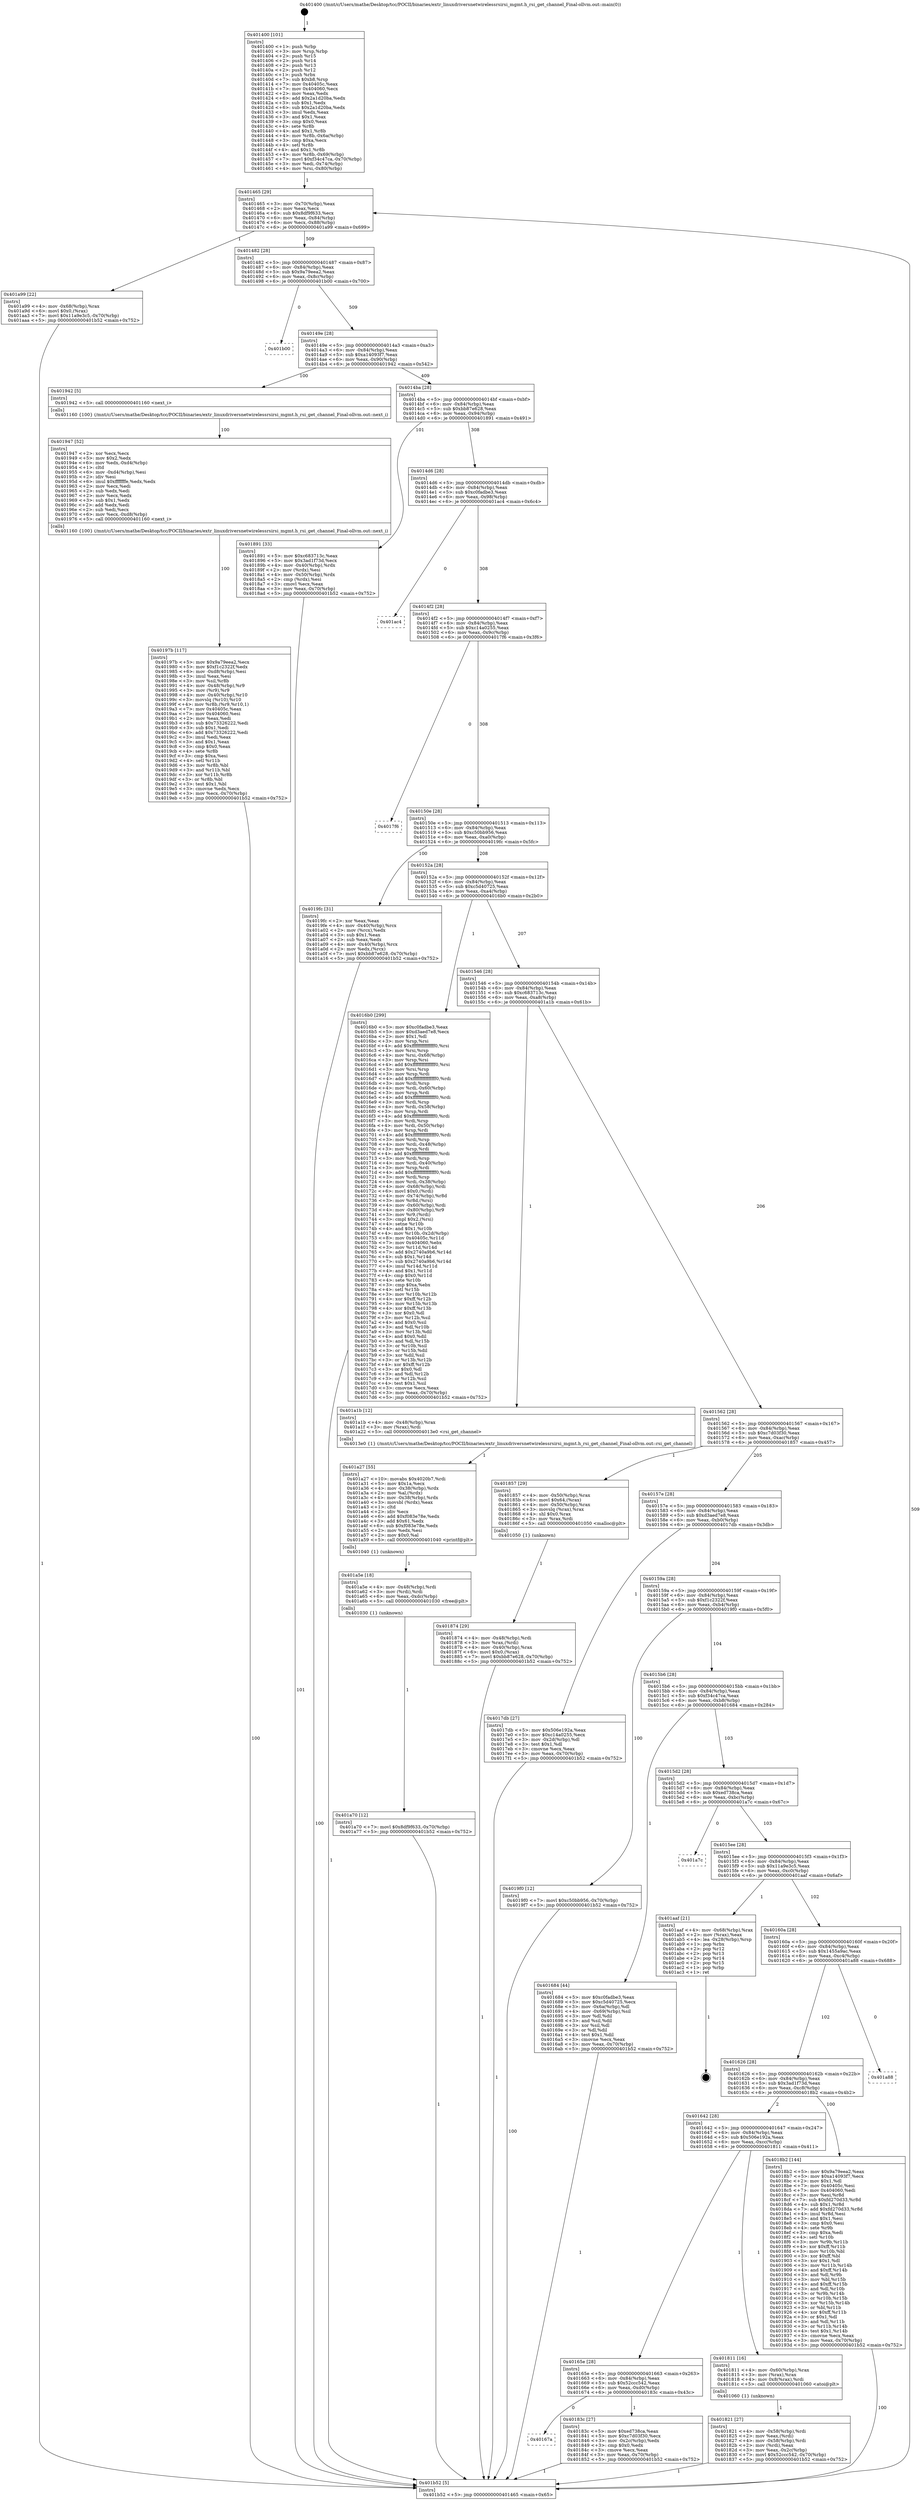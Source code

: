 digraph "0x401400" {
  label = "0x401400 (/mnt/c/Users/mathe/Desktop/tcc/POCII/binaries/extr_linuxdriversnetwirelessrsirsi_mgmt.h_rsi_get_channel_Final-ollvm.out::main(0))"
  labelloc = "t"
  node[shape=record]

  Entry [label="",width=0.3,height=0.3,shape=circle,fillcolor=black,style=filled]
  "0x401465" [label="{
     0x401465 [29]\l
     | [instrs]\l
     &nbsp;&nbsp;0x401465 \<+3\>: mov -0x70(%rbp),%eax\l
     &nbsp;&nbsp;0x401468 \<+2\>: mov %eax,%ecx\l
     &nbsp;&nbsp;0x40146a \<+6\>: sub $0x8df9f633,%ecx\l
     &nbsp;&nbsp;0x401470 \<+6\>: mov %eax,-0x84(%rbp)\l
     &nbsp;&nbsp;0x401476 \<+6\>: mov %ecx,-0x88(%rbp)\l
     &nbsp;&nbsp;0x40147c \<+6\>: je 0000000000401a99 \<main+0x699\>\l
  }"]
  "0x401a99" [label="{
     0x401a99 [22]\l
     | [instrs]\l
     &nbsp;&nbsp;0x401a99 \<+4\>: mov -0x68(%rbp),%rax\l
     &nbsp;&nbsp;0x401a9d \<+6\>: movl $0x0,(%rax)\l
     &nbsp;&nbsp;0x401aa3 \<+7\>: movl $0x11a9e3c5,-0x70(%rbp)\l
     &nbsp;&nbsp;0x401aaa \<+5\>: jmp 0000000000401b52 \<main+0x752\>\l
  }"]
  "0x401482" [label="{
     0x401482 [28]\l
     | [instrs]\l
     &nbsp;&nbsp;0x401482 \<+5\>: jmp 0000000000401487 \<main+0x87\>\l
     &nbsp;&nbsp;0x401487 \<+6\>: mov -0x84(%rbp),%eax\l
     &nbsp;&nbsp;0x40148d \<+5\>: sub $0x9a79eea2,%eax\l
     &nbsp;&nbsp;0x401492 \<+6\>: mov %eax,-0x8c(%rbp)\l
     &nbsp;&nbsp;0x401498 \<+6\>: je 0000000000401b00 \<main+0x700\>\l
  }"]
  Exit [label="",width=0.3,height=0.3,shape=circle,fillcolor=black,style=filled,peripheries=2]
  "0x401b00" [label="{
     0x401b00\l
  }", style=dashed]
  "0x40149e" [label="{
     0x40149e [28]\l
     | [instrs]\l
     &nbsp;&nbsp;0x40149e \<+5\>: jmp 00000000004014a3 \<main+0xa3\>\l
     &nbsp;&nbsp;0x4014a3 \<+6\>: mov -0x84(%rbp),%eax\l
     &nbsp;&nbsp;0x4014a9 \<+5\>: sub $0xa14093f7,%eax\l
     &nbsp;&nbsp;0x4014ae \<+6\>: mov %eax,-0x90(%rbp)\l
     &nbsp;&nbsp;0x4014b4 \<+6\>: je 0000000000401942 \<main+0x542\>\l
  }"]
  "0x401a70" [label="{
     0x401a70 [12]\l
     | [instrs]\l
     &nbsp;&nbsp;0x401a70 \<+7\>: movl $0x8df9f633,-0x70(%rbp)\l
     &nbsp;&nbsp;0x401a77 \<+5\>: jmp 0000000000401b52 \<main+0x752\>\l
  }"]
  "0x401942" [label="{
     0x401942 [5]\l
     | [instrs]\l
     &nbsp;&nbsp;0x401942 \<+5\>: call 0000000000401160 \<next_i\>\l
     | [calls]\l
     &nbsp;&nbsp;0x401160 \{100\} (/mnt/c/Users/mathe/Desktop/tcc/POCII/binaries/extr_linuxdriversnetwirelessrsirsi_mgmt.h_rsi_get_channel_Final-ollvm.out::next_i)\l
  }"]
  "0x4014ba" [label="{
     0x4014ba [28]\l
     | [instrs]\l
     &nbsp;&nbsp;0x4014ba \<+5\>: jmp 00000000004014bf \<main+0xbf\>\l
     &nbsp;&nbsp;0x4014bf \<+6\>: mov -0x84(%rbp),%eax\l
     &nbsp;&nbsp;0x4014c5 \<+5\>: sub $0xbb87e628,%eax\l
     &nbsp;&nbsp;0x4014ca \<+6\>: mov %eax,-0x94(%rbp)\l
     &nbsp;&nbsp;0x4014d0 \<+6\>: je 0000000000401891 \<main+0x491\>\l
  }"]
  "0x401a5e" [label="{
     0x401a5e [18]\l
     | [instrs]\l
     &nbsp;&nbsp;0x401a5e \<+4\>: mov -0x48(%rbp),%rdi\l
     &nbsp;&nbsp;0x401a62 \<+3\>: mov (%rdi),%rdi\l
     &nbsp;&nbsp;0x401a65 \<+6\>: mov %eax,-0xdc(%rbp)\l
     &nbsp;&nbsp;0x401a6b \<+5\>: call 0000000000401030 \<free@plt\>\l
     | [calls]\l
     &nbsp;&nbsp;0x401030 \{1\} (unknown)\l
  }"]
  "0x401891" [label="{
     0x401891 [33]\l
     | [instrs]\l
     &nbsp;&nbsp;0x401891 \<+5\>: mov $0xc683713c,%eax\l
     &nbsp;&nbsp;0x401896 \<+5\>: mov $0x3ad1f73d,%ecx\l
     &nbsp;&nbsp;0x40189b \<+4\>: mov -0x40(%rbp),%rdx\l
     &nbsp;&nbsp;0x40189f \<+2\>: mov (%rdx),%esi\l
     &nbsp;&nbsp;0x4018a1 \<+4\>: mov -0x50(%rbp),%rdx\l
     &nbsp;&nbsp;0x4018a5 \<+2\>: cmp (%rdx),%esi\l
     &nbsp;&nbsp;0x4018a7 \<+3\>: cmovl %ecx,%eax\l
     &nbsp;&nbsp;0x4018aa \<+3\>: mov %eax,-0x70(%rbp)\l
     &nbsp;&nbsp;0x4018ad \<+5\>: jmp 0000000000401b52 \<main+0x752\>\l
  }"]
  "0x4014d6" [label="{
     0x4014d6 [28]\l
     | [instrs]\l
     &nbsp;&nbsp;0x4014d6 \<+5\>: jmp 00000000004014db \<main+0xdb\>\l
     &nbsp;&nbsp;0x4014db \<+6\>: mov -0x84(%rbp),%eax\l
     &nbsp;&nbsp;0x4014e1 \<+5\>: sub $0xc0fadbe3,%eax\l
     &nbsp;&nbsp;0x4014e6 \<+6\>: mov %eax,-0x98(%rbp)\l
     &nbsp;&nbsp;0x4014ec \<+6\>: je 0000000000401ac4 \<main+0x6c4\>\l
  }"]
  "0x401a27" [label="{
     0x401a27 [55]\l
     | [instrs]\l
     &nbsp;&nbsp;0x401a27 \<+10\>: movabs $0x4020b7,%rdi\l
     &nbsp;&nbsp;0x401a31 \<+5\>: mov $0x1a,%ecx\l
     &nbsp;&nbsp;0x401a36 \<+4\>: mov -0x38(%rbp),%rdx\l
     &nbsp;&nbsp;0x401a3a \<+2\>: mov %al,(%rdx)\l
     &nbsp;&nbsp;0x401a3c \<+4\>: mov -0x38(%rbp),%rdx\l
     &nbsp;&nbsp;0x401a40 \<+3\>: movsbl (%rdx),%eax\l
     &nbsp;&nbsp;0x401a43 \<+1\>: cltd\l
     &nbsp;&nbsp;0x401a44 \<+2\>: idiv %ecx\l
     &nbsp;&nbsp;0x401a46 \<+6\>: add $0xf083e78e,%edx\l
     &nbsp;&nbsp;0x401a4c \<+3\>: add $0x61,%edx\l
     &nbsp;&nbsp;0x401a4f \<+6\>: sub $0xf083e78e,%edx\l
     &nbsp;&nbsp;0x401a55 \<+2\>: mov %edx,%esi\l
     &nbsp;&nbsp;0x401a57 \<+2\>: mov $0x0,%al\l
     &nbsp;&nbsp;0x401a59 \<+5\>: call 0000000000401040 \<printf@plt\>\l
     | [calls]\l
     &nbsp;&nbsp;0x401040 \{1\} (unknown)\l
  }"]
  "0x401ac4" [label="{
     0x401ac4\l
  }", style=dashed]
  "0x4014f2" [label="{
     0x4014f2 [28]\l
     | [instrs]\l
     &nbsp;&nbsp;0x4014f2 \<+5\>: jmp 00000000004014f7 \<main+0xf7\>\l
     &nbsp;&nbsp;0x4014f7 \<+6\>: mov -0x84(%rbp),%eax\l
     &nbsp;&nbsp;0x4014fd \<+5\>: sub $0xc14a0255,%eax\l
     &nbsp;&nbsp;0x401502 \<+6\>: mov %eax,-0x9c(%rbp)\l
     &nbsp;&nbsp;0x401508 \<+6\>: je 00000000004017f6 \<main+0x3f6\>\l
  }"]
  "0x40197b" [label="{
     0x40197b [117]\l
     | [instrs]\l
     &nbsp;&nbsp;0x40197b \<+5\>: mov $0x9a79eea2,%ecx\l
     &nbsp;&nbsp;0x401980 \<+5\>: mov $0xf1c2322f,%edx\l
     &nbsp;&nbsp;0x401985 \<+6\>: mov -0xd8(%rbp),%esi\l
     &nbsp;&nbsp;0x40198b \<+3\>: imul %eax,%esi\l
     &nbsp;&nbsp;0x40198e \<+3\>: mov %sil,%r8b\l
     &nbsp;&nbsp;0x401991 \<+4\>: mov -0x48(%rbp),%r9\l
     &nbsp;&nbsp;0x401995 \<+3\>: mov (%r9),%r9\l
     &nbsp;&nbsp;0x401998 \<+4\>: mov -0x40(%rbp),%r10\l
     &nbsp;&nbsp;0x40199c \<+3\>: movslq (%r10),%r10\l
     &nbsp;&nbsp;0x40199f \<+4\>: mov %r8b,(%r9,%r10,1)\l
     &nbsp;&nbsp;0x4019a3 \<+7\>: mov 0x40405c,%eax\l
     &nbsp;&nbsp;0x4019aa \<+7\>: mov 0x404060,%esi\l
     &nbsp;&nbsp;0x4019b1 \<+2\>: mov %eax,%edi\l
     &nbsp;&nbsp;0x4019b3 \<+6\>: sub $0x73326222,%edi\l
     &nbsp;&nbsp;0x4019b9 \<+3\>: sub $0x1,%edi\l
     &nbsp;&nbsp;0x4019bc \<+6\>: add $0x73326222,%edi\l
     &nbsp;&nbsp;0x4019c2 \<+3\>: imul %edi,%eax\l
     &nbsp;&nbsp;0x4019c5 \<+3\>: and $0x1,%eax\l
     &nbsp;&nbsp;0x4019c8 \<+3\>: cmp $0x0,%eax\l
     &nbsp;&nbsp;0x4019cb \<+4\>: sete %r8b\l
     &nbsp;&nbsp;0x4019cf \<+3\>: cmp $0xa,%esi\l
     &nbsp;&nbsp;0x4019d2 \<+4\>: setl %r11b\l
     &nbsp;&nbsp;0x4019d6 \<+3\>: mov %r8b,%bl\l
     &nbsp;&nbsp;0x4019d9 \<+3\>: and %r11b,%bl\l
     &nbsp;&nbsp;0x4019dc \<+3\>: xor %r11b,%r8b\l
     &nbsp;&nbsp;0x4019df \<+3\>: or %r8b,%bl\l
     &nbsp;&nbsp;0x4019e2 \<+3\>: test $0x1,%bl\l
     &nbsp;&nbsp;0x4019e5 \<+3\>: cmovne %edx,%ecx\l
     &nbsp;&nbsp;0x4019e8 \<+3\>: mov %ecx,-0x70(%rbp)\l
     &nbsp;&nbsp;0x4019eb \<+5\>: jmp 0000000000401b52 \<main+0x752\>\l
  }"]
  "0x4017f6" [label="{
     0x4017f6\l
  }", style=dashed]
  "0x40150e" [label="{
     0x40150e [28]\l
     | [instrs]\l
     &nbsp;&nbsp;0x40150e \<+5\>: jmp 0000000000401513 \<main+0x113\>\l
     &nbsp;&nbsp;0x401513 \<+6\>: mov -0x84(%rbp),%eax\l
     &nbsp;&nbsp;0x401519 \<+5\>: sub $0xc50bb956,%eax\l
     &nbsp;&nbsp;0x40151e \<+6\>: mov %eax,-0xa0(%rbp)\l
     &nbsp;&nbsp;0x401524 \<+6\>: je 00000000004019fc \<main+0x5fc\>\l
  }"]
  "0x401947" [label="{
     0x401947 [52]\l
     | [instrs]\l
     &nbsp;&nbsp;0x401947 \<+2\>: xor %ecx,%ecx\l
     &nbsp;&nbsp;0x401949 \<+5\>: mov $0x2,%edx\l
     &nbsp;&nbsp;0x40194e \<+6\>: mov %edx,-0xd4(%rbp)\l
     &nbsp;&nbsp;0x401954 \<+1\>: cltd\l
     &nbsp;&nbsp;0x401955 \<+6\>: mov -0xd4(%rbp),%esi\l
     &nbsp;&nbsp;0x40195b \<+2\>: idiv %esi\l
     &nbsp;&nbsp;0x40195d \<+6\>: imul $0xfffffffe,%edx,%edx\l
     &nbsp;&nbsp;0x401963 \<+2\>: mov %ecx,%edi\l
     &nbsp;&nbsp;0x401965 \<+2\>: sub %edx,%edi\l
     &nbsp;&nbsp;0x401967 \<+2\>: mov %ecx,%edx\l
     &nbsp;&nbsp;0x401969 \<+3\>: sub $0x1,%edx\l
     &nbsp;&nbsp;0x40196c \<+2\>: add %edx,%edi\l
     &nbsp;&nbsp;0x40196e \<+2\>: sub %edi,%ecx\l
     &nbsp;&nbsp;0x401970 \<+6\>: mov %ecx,-0xd8(%rbp)\l
     &nbsp;&nbsp;0x401976 \<+5\>: call 0000000000401160 \<next_i\>\l
     | [calls]\l
     &nbsp;&nbsp;0x401160 \{100\} (/mnt/c/Users/mathe/Desktop/tcc/POCII/binaries/extr_linuxdriversnetwirelessrsirsi_mgmt.h_rsi_get_channel_Final-ollvm.out::next_i)\l
  }"]
  "0x4019fc" [label="{
     0x4019fc [31]\l
     | [instrs]\l
     &nbsp;&nbsp;0x4019fc \<+2\>: xor %eax,%eax\l
     &nbsp;&nbsp;0x4019fe \<+4\>: mov -0x40(%rbp),%rcx\l
     &nbsp;&nbsp;0x401a02 \<+2\>: mov (%rcx),%edx\l
     &nbsp;&nbsp;0x401a04 \<+3\>: sub $0x1,%eax\l
     &nbsp;&nbsp;0x401a07 \<+2\>: sub %eax,%edx\l
     &nbsp;&nbsp;0x401a09 \<+4\>: mov -0x40(%rbp),%rcx\l
     &nbsp;&nbsp;0x401a0d \<+2\>: mov %edx,(%rcx)\l
     &nbsp;&nbsp;0x401a0f \<+7\>: movl $0xbb87e628,-0x70(%rbp)\l
     &nbsp;&nbsp;0x401a16 \<+5\>: jmp 0000000000401b52 \<main+0x752\>\l
  }"]
  "0x40152a" [label="{
     0x40152a [28]\l
     | [instrs]\l
     &nbsp;&nbsp;0x40152a \<+5\>: jmp 000000000040152f \<main+0x12f\>\l
     &nbsp;&nbsp;0x40152f \<+6\>: mov -0x84(%rbp),%eax\l
     &nbsp;&nbsp;0x401535 \<+5\>: sub $0xc5d40725,%eax\l
     &nbsp;&nbsp;0x40153a \<+6\>: mov %eax,-0xa4(%rbp)\l
     &nbsp;&nbsp;0x401540 \<+6\>: je 00000000004016b0 \<main+0x2b0\>\l
  }"]
  "0x401874" [label="{
     0x401874 [29]\l
     | [instrs]\l
     &nbsp;&nbsp;0x401874 \<+4\>: mov -0x48(%rbp),%rdi\l
     &nbsp;&nbsp;0x401878 \<+3\>: mov %rax,(%rdi)\l
     &nbsp;&nbsp;0x40187b \<+4\>: mov -0x40(%rbp),%rax\l
     &nbsp;&nbsp;0x40187f \<+6\>: movl $0x0,(%rax)\l
     &nbsp;&nbsp;0x401885 \<+7\>: movl $0xbb87e628,-0x70(%rbp)\l
     &nbsp;&nbsp;0x40188c \<+5\>: jmp 0000000000401b52 \<main+0x752\>\l
  }"]
  "0x4016b0" [label="{
     0x4016b0 [299]\l
     | [instrs]\l
     &nbsp;&nbsp;0x4016b0 \<+5\>: mov $0xc0fadbe3,%eax\l
     &nbsp;&nbsp;0x4016b5 \<+5\>: mov $0xd3aed7e8,%ecx\l
     &nbsp;&nbsp;0x4016ba \<+2\>: mov $0x1,%dl\l
     &nbsp;&nbsp;0x4016bc \<+3\>: mov %rsp,%rsi\l
     &nbsp;&nbsp;0x4016bf \<+4\>: add $0xfffffffffffffff0,%rsi\l
     &nbsp;&nbsp;0x4016c3 \<+3\>: mov %rsi,%rsp\l
     &nbsp;&nbsp;0x4016c6 \<+4\>: mov %rsi,-0x68(%rbp)\l
     &nbsp;&nbsp;0x4016ca \<+3\>: mov %rsp,%rsi\l
     &nbsp;&nbsp;0x4016cd \<+4\>: add $0xfffffffffffffff0,%rsi\l
     &nbsp;&nbsp;0x4016d1 \<+3\>: mov %rsi,%rsp\l
     &nbsp;&nbsp;0x4016d4 \<+3\>: mov %rsp,%rdi\l
     &nbsp;&nbsp;0x4016d7 \<+4\>: add $0xfffffffffffffff0,%rdi\l
     &nbsp;&nbsp;0x4016db \<+3\>: mov %rdi,%rsp\l
     &nbsp;&nbsp;0x4016de \<+4\>: mov %rdi,-0x60(%rbp)\l
     &nbsp;&nbsp;0x4016e2 \<+3\>: mov %rsp,%rdi\l
     &nbsp;&nbsp;0x4016e5 \<+4\>: add $0xfffffffffffffff0,%rdi\l
     &nbsp;&nbsp;0x4016e9 \<+3\>: mov %rdi,%rsp\l
     &nbsp;&nbsp;0x4016ec \<+4\>: mov %rdi,-0x58(%rbp)\l
     &nbsp;&nbsp;0x4016f0 \<+3\>: mov %rsp,%rdi\l
     &nbsp;&nbsp;0x4016f3 \<+4\>: add $0xfffffffffffffff0,%rdi\l
     &nbsp;&nbsp;0x4016f7 \<+3\>: mov %rdi,%rsp\l
     &nbsp;&nbsp;0x4016fa \<+4\>: mov %rdi,-0x50(%rbp)\l
     &nbsp;&nbsp;0x4016fe \<+3\>: mov %rsp,%rdi\l
     &nbsp;&nbsp;0x401701 \<+4\>: add $0xfffffffffffffff0,%rdi\l
     &nbsp;&nbsp;0x401705 \<+3\>: mov %rdi,%rsp\l
     &nbsp;&nbsp;0x401708 \<+4\>: mov %rdi,-0x48(%rbp)\l
     &nbsp;&nbsp;0x40170c \<+3\>: mov %rsp,%rdi\l
     &nbsp;&nbsp;0x40170f \<+4\>: add $0xfffffffffffffff0,%rdi\l
     &nbsp;&nbsp;0x401713 \<+3\>: mov %rdi,%rsp\l
     &nbsp;&nbsp;0x401716 \<+4\>: mov %rdi,-0x40(%rbp)\l
     &nbsp;&nbsp;0x40171a \<+3\>: mov %rsp,%rdi\l
     &nbsp;&nbsp;0x40171d \<+4\>: add $0xfffffffffffffff0,%rdi\l
     &nbsp;&nbsp;0x401721 \<+3\>: mov %rdi,%rsp\l
     &nbsp;&nbsp;0x401724 \<+4\>: mov %rdi,-0x38(%rbp)\l
     &nbsp;&nbsp;0x401728 \<+4\>: mov -0x68(%rbp),%rdi\l
     &nbsp;&nbsp;0x40172c \<+6\>: movl $0x0,(%rdi)\l
     &nbsp;&nbsp;0x401732 \<+4\>: mov -0x74(%rbp),%r8d\l
     &nbsp;&nbsp;0x401736 \<+3\>: mov %r8d,(%rsi)\l
     &nbsp;&nbsp;0x401739 \<+4\>: mov -0x60(%rbp),%rdi\l
     &nbsp;&nbsp;0x40173d \<+4\>: mov -0x80(%rbp),%r9\l
     &nbsp;&nbsp;0x401741 \<+3\>: mov %r9,(%rdi)\l
     &nbsp;&nbsp;0x401744 \<+3\>: cmpl $0x2,(%rsi)\l
     &nbsp;&nbsp;0x401747 \<+4\>: setne %r10b\l
     &nbsp;&nbsp;0x40174b \<+4\>: and $0x1,%r10b\l
     &nbsp;&nbsp;0x40174f \<+4\>: mov %r10b,-0x2d(%rbp)\l
     &nbsp;&nbsp;0x401753 \<+8\>: mov 0x40405c,%r11d\l
     &nbsp;&nbsp;0x40175b \<+7\>: mov 0x404060,%ebx\l
     &nbsp;&nbsp;0x401762 \<+3\>: mov %r11d,%r14d\l
     &nbsp;&nbsp;0x401765 \<+7\>: add $0x2740a9b6,%r14d\l
     &nbsp;&nbsp;0x40176c \<+4\>: sub $0x1,%r14d\l
     &nbsp;&nbsp;0x401770 \<+7\>: sub $0x2740a9b6,%r14d\l
     &nbsp;&nbsp;0x401777 \<+4\>: imul %r14d,%r11d\l
     &nbsp;&nbsp;0x40177b \<+4\>: and $0x1,%r11d\l
     &nbsp;&nbsp;0x40177f \<+4\>: cmp $0x0,%r11d\l
     &nbsp;&nbsp;0x401783 \<+4\>: sete %r10b\l
     &nbsp;&nbsp;0x401787 \<+3\>: cmp $0xa,%ebx\l
     &nbsp;&nbsp;0x40178a \<+4\>: setl %r15b\l
     &nbsp;&nbsp;0x40178e \<+3\>: mov %r10b,%r12b\l
     &nbsp;&nbsp;0x401791 \<+4\>: xor $0xff,%r12b\l
     &nbsp;&nbsp;0x401795 \<+3\>: mov %r15b,%r13b\l
     &nbsp;&nbsp;0x401798 \<+4\>: xor $0xff,%r13b\l
     &nbsp;&nbsp;0x40179c \<+3\>: xor $0x0,%dl\l
     &nbsp;&nbsp;0x40179f \<+3\>: mov %r12b,%sil\l
     &nbsp;&nbsp;0x4017a2 \<+4\>: and $0x0,%sil\l
     &nbsp;&nbsp;0x4017a6 \<+3\>: and %dl,%r10b\l
     &nbsp;&nbsp;0x4017a9 \<+3\>: mov %r13b,%dil\l
     &nbsp;&nbsp;0x4017ac \<+4\>: and $0x0,%dil\l
     &nbsp;&nbsp;0x4017b0 \<+3\>: and %dl,%r15b\l
     &nbsp;&nbsp;0x4017b3 \<+3\>: or %r10b,%sil\l
     &nbsp;&nbsp;0x4017b6 \<+3\>: or %r15b,%dil\l
     &nbsp;&nbsp;0x4017b9 \<+3\>: xor %dil,%sil\l
     &nbsp;&nbsp;0x4017bc \<+3\>: or %r13b,%r12b\l
     &nbsp;&nbsp;0x4017bf \<+4\>: xor $0xff,%r12b\l
     &nbsp;&nbsp;0x4017c3 \<+3\>: or $0x0,%dl\l
     &nbsp;&nbsp;0x4017c6 \<+3\>: and %dl,%r12b\l
     &nbsp;&nbsp;0x4017c9 \<+3\>: or %r12b,%sil\l
     &nbsp;&nbsp;0x4017cc \<+4\>: test $0x1,%sil\l
     &nbsp;&nbsp;0x4017d0 \<+3\>: cmovne %ecx,%eax\l
     &nbsp;&nbsp;0x4017d3 \<+3\>: mov %eax,-0x70(%rbp)\l
     &nbsp;&nbsp;0x4017d6 \<+5\>: jmp 0000000000401b52 \<main+0x752\>\l
  }"]
  "0x401546" [label="{
     0x401546 [28]\l
     | [instrs]\l
     &nbsp;&nbsp;0x401546 \<+5\>: jmp 000000000040154b \<main+0x14b\>\l
     &nbsp;&nbsp;0x40154b \<+6\>: mov -0x84(%rbp),%eax\l
     &nbsp;&nbsp;0x401551 \<+5\>: sub $0xc683713c,%eax\l
     &nbsp;&nbsp;0x401556 \<+6\>: mov %eax,-0xa8(%rbp)\l
     &nbsp;&nbsp;0x40155c \<+6\>: je 0000000000401a1b \<main+0x61b\>\l
  }"]
  "0x40167a" [label="{
     0x40167a\l
  }", style=dashed]
  "0x401a1b" [label="{
     0x401a1b [12]\l
     | [instrs]\l
     &nbsp;&nbsp;0x401a1b \<+4\>: mov -0x48(%rbp),%rax\l
     &nbsp;&nbsp;0x401a1f \<+3\>: mov (%rax),%rdi\l
     &nbsp;&nbsp;0x401a22 \<+5\>: call 00000000004013e0 \<rsi_get_channel\>\l
     | [calls]\l
     &nbsp;&nbsp;0x4013e0 \{1\} (/mnt/c/Users/mathe/Desktop/tcc/POCII/binaries/extr_linuxdriversnetwirelessrsirsi_mgmt.h_rsi_get_channel_Final-ollvm.out::rsi_get_channel)\l
  }"]
  "0x401562" [label="{
     0x401562 [28]\l
     | [instrs]\l
     &nbsp;&nbsp;0x401562 \<+5\>: jmp 0000000000401567 \<main+0x167\>\l
     &nbsp;&nbsp;0x401567 \<+6\>: mov -0x84(%rbp),%eax\l
     &nbsp;&nbsp;0x40156d \<+5\>: sub $0xc7d03f30,%eax\l
     &nbsp;&nbsp;0x401572 \<+6\>: mov %eax,-0xac(%rbp)\l
     &nbsp;&nbsp;0x401578 \<+6\>: je 0000000000401857 \<main+0x457\>\l
  }"]
  "0x40183c" [label="{
     0x40183c [27]\l
     | [instrs]\l
     &nbsp;&nbsp;0x40183c \<+5\>: mov $0xed738ca,%eax\l
     &nbsp;&nbsp;0x401841 \<+5\>: mov $0xc7d03f30,%ecx\l
     &nbsp;&nbsp;0x401846 \<+3\>: mov -0x2c(%rbp),%edx\l
     &nbsp;&nbsp;0x401849 \<+3\>: cmp $0x0,%edx\l
     &nbsp;&nbsp;0x40184c \<+3\>: cmove %ecx,%eax\l
     &nbsp;&nbsp;0x40184f \<+3\>: mov %eax,-0x70(%rbp)\l
     &nbsp;&nbsp;0x401852 \<+5\>: jmp 0000000000401b52 \<main+0x752\>\l
  }"]
  "0x401857" [label="{
     0x401857 [29]\l
     | [instrs]\l
     &nbsp;&nbsp;0x401857 \<+4\>: mov -0x50(%rbp),%rax\l
     &nbsp;&nbsp;0x40185b \<+6\>: movl $0x64,(%rax)\l
     &nbsp;&nbsp;0x401861 \<+4\>: mov -0x50(%rbp),%rax\l
     &nbsp;&nbsp;0x401865 \<+3\>: movslq (%rax),%rax\l
     &nbsp;&nbsp;0x401868 \<+4\>: shl $0x0,%rax\l
     &nbsp;&nbsp;0x40186c \<+3\>: mov %rax,%rdi\l
     &nbsp;&nbsp;0x40186f \<+5\>: call 0000000000401050 \<malloc@plt\>\l
     | [calls]\l
     &nbsp;&nbsp;0x401050 \{1\} (unknown)\l
  }"]
  "0x40157e" [label="{
     0x40157e [28]\l
     | [instrs]\l
     &nbsp;&nbsp;0x40157e \<+5\>: jmp 0000000000401583 \<main+0x183\>\l
     &nbsp;&nbsp;0x401583 \<+6\>: mov -0x84(%rbp),%eax\l
     &nbsp;&nbsp;0x401589 \<+5\>: sub $0xd3aed7e8,%eax\l
     &nbsp;&nbsp;0x40158e \<+6\>: mov %eax,-0xb0(%rbp)\l
     &nbsp;&nbsp;0x401594 \<+6\>: je 00000000004017db \<main+0x3db\>\l
  }"]
  "0x401821" [label="{
     0x401821 [27]\l
     | [instrs]\l
     &nbsp;&nbsp;0x401821 \<+4\>: mov -0x58(%rbp),%rdi\l
     &nbsp;&nbsp;0x401825 \<+2\>: mov %eax,(%rdi)\l
     &nbsp;&nbsp;0x401827 \<+4\>: mov -0x58(%rbp),%rdi\l
     &nbsp;&nbsp;0x40182b \<+2\>: mov (%rdi),%eax\l
     &nbsp;&nbsp;0x40182d \<+3\>: mov %eax,-0x2c(%rbp)\l
     &nbsp;&nbsp;0x401830 \<+7\>: movl $0x52ccc542,-0x70(%rbp)\l
     &nbsp;&nbsp;0x401837 \<+5\>: jmp 0000000000401b52 \<main+0x752\>\l
  }"]
  "0x4017db" [label="{
     0x4017db [27]\l
     | [instrs]\l
     &nbsp;&nbsp;0x4017db \<+5\>: mov $0x506e192a,%eax\l
     &nbsp;&nbsp;0x4017e0 \<+5\>: mov $0xc14a0255,%ecx\l
     &nbsp;&nbsp;0x4017e5 \<+3\>: mov -0x2d(%rbp),%dl\l
     &nbsp;&nbsp;0x4017e8 \<+3\>: test $0x1,%dl\l
     &nbsp;&nbsp;0x4017eb \<+3\>: cmovne %ecx,%eax\l
     &nbsp;&nbsp;0x4017ee \<+3\>: mov %eax,-0x70(%rbp)\l
     &nbsp;&nbsp;0x4017f1 \<+5\>: jmp 0000000000401b52 \<main+0x752\>\l
  }"]
  "0x40159a" [label="{
     0x40159a [28]\l
     | [instrs]\l
     &nbsp;&nbsp;0x40159a \<+5\>: jmp 000000000040159f \<main+0x19f\>\l
     &nbsp;&nbsp;0x40159f \<+6\>: mov -0x84(%rbp),%eax\l
     &nbsp;&nbsp;0x4015a5 \<+5\>: sub $0xf1c2322f,%eax\l
     &nbsp;&nbsp;0x4015aa \<+6\>: mov %eax,-0xb4(%rbp)\l
     &nbsp;&nbsp;0x4015b0 \<+6\>: je 00000000004019f0 \<main+0x5f0\>\l
  }"]
  "0x40165e" [label="{
     0x40165e [28]\l
     | [instrs]\l
     &nbsp;&nbsp;0x40165e \<+5\>: jmp 0000000000401663 \<main+0x263\>\l
     &nbsp;&nbsp;0x401663 \<+6\>: mov -0x84(%rbp),%eax\l
     &nbsp;&nbsp;0x401669 \<+5\>: sub $0x52ccc542,%eax\l
     &nbsp;&nbsp;0x40166e \<+6\>: mov %eax,-0xd0(%rbp)\l
     &nbsp;&nbsp;0x401674 \<+6\>: je 000000000040183c \<main+0x43c\>\l
  }"]
  "0x4019f0" [label="{
     0x4019f0 [12]\l
     | [instrs]\l
     &nbsp;&nbsp;0x4019f0 \<+7\>: movl $0xc50bb956,-0x70(%rbp)\l
     &nbsp;&nbsp;0x4019f7 \<+5\>: jmp 0000000000401b52 \<main+0x752\>\l
  }"]
  "0x4015b6" [label="{
     0x4015b6 [28]\l
     | [instrs]\l
     &nbsp;&nbsp;0x4015b6 \<+5\>: jmp 00000000004015bb \<main+0x1bb\>\l
     &nbsp;&nbsp;0x4015bb \<+6\>: mov -0x84(%rbp),%eax\l
     &nbsp;&nbsp;0x4015c1 \<+5\>: sub $0xf34c47ca,%eax\l
     &nbsp;&nbsp;0x4015c6 \<+6\>: mov %eax,-0xb8(%rbp)\l
     &nbsp;&nbsp;0x4015cc \<+6\>: je 0000000000401684 \<main+0x284\>\l
  }"]
  "0x401811" [label="{
     0x401811 [16]\l
     | [instrs]\l
     &nbsp;&nbsp;0x401811 \<+4\>: mov -0x60(%rbp),%rax\l
     &nbsp;&nbsp;0x401815 \<+3\>: mov (%rax),%rax\l
     &nbsp;&nbsp;0x401818 \<+4\>: mov 0x8(%rax),%rdi\l
     &nbsp;&nbsp;0x40181c \<+5\>: call 0000000000401060 \<atoi@plt\>\l
     | [calls]\l
     &nbsp;&nbsp;0x401060 \{1\} (unknown)\l
  }"]
  "0x401684" [label="{
     0x401684 [44]\l
     | [instrs]\l
     &nbsp;&nbsp;0x401684 \<+5\>: mov $0xc0fadbe3,%eax\l
     &nbsp;&nbsp;0x401689 \<+5\>: mov $0xc5d40725,%ecx\l
     &nbsp;&nbsp;0x40168e \<+3\>: mov -0x6a(%rbp),%dl\l
     &nbsp;&nbsp;0x401691 \<+4\>: mov -0x69(%rbp),%sil\l
     &nbsp;&nbsp;0x401695 \<+3\>: mov %dl,%dil\l
     &nbsp;&nbsp;0x401698 \<+3\>: and %sil,%dil\l
     &nbsp;&nbsp;0x40169b \<+3\>: xor %sil,%dl\l
     &nbsp;&nbsp;0x40169e \<+3\>: or %dl,%dil\l
     &nbsp;&nbsp;0x4016a1 \<+4\>: test $0x1,%dil\l
     &nbsp;&nbsp;0x4016a5 \<+3\>: cmovne %ecx,%eax\l
     &nbsp;&nbsp;0x4016a8 \<+3\>: mov %eax,-0x70(%rbp)\l
     &nbsp;&nbsp;0x4016ab \<+5\>: jmp 0000000000401b52 \<main+0x752\>\l
  }"]
  "0x4015d2" [label="{
     0x4015d2 [28]\l
     | [instrs]\l
     &nbsp;&nbsp;0x4015d2 \<+5\>: jmp 00000000004015d7 \<main+0x1d7\>\l
     &nbsp;&nbsp;0x4015d7 \<+6\>: mov -0x84(%rbp),%eax\l
     &nbsp;&nbsp;0x4015dd \<+5\>: sub $0xed738ca,%eax\l
     &nbsp;&nbsp;0x4015e2 \<+6\>: mov %eax,-0xbc(%rbp)\l
     &nbsp;&nbsp;0x4015e8 \<+6\>: je 0000000000401a7c \<main+0x67c\>\l
  }"]
  "0x401b52" [label="{
     0x401b52 [5]\l
     | [instrs]\l
     &nbsp;&nbsp;0x401b52 \<+5\>: jmp 0000000000401465 \<main+0x65\>\l
  }"]
  "0x401400" [label="{
     0x401400 [101]\l
     | [instrs]\l
     &nbsp;&nbsp;0x401400 \<+1\>: push %rbp\l
     &nbsp;&nbsp;0x401401 \<+3\>: mov %rsp,%rbp\l
     &nbsp;&nbsp;0x401404 \<+2\>: push %r15\l
     &nbsp;&nbsp;0x401406 \<+2\>: push %r14\l
     &nbsp;&nbsp;0x401408 \<+2\>: push %r13\l
     &nbsp;&nbsp;0x40140a \<+2\>: push %r12\l
     &nbsp;&nbsp;0x40140c \<+1\>: push %rbx\l
     &nbsp;&nbsp;0x40140d \<+7\>: sub $0xb8,%rsp\l
     &nbsp;&nbsp;0x401414 \<+7\>: mov 0x40405c,%eax\l
     &nbsp;&nbsp;0x40141b \<+7\>: mov 0x404060,%ecx\l
     &nbsp;&nbsp;0x401422 \<+2\>: mov %eax,%edx\l
     &nbsp;&nbsp;0x401424 \<+6\>: add $0x2a1d20ba,%edx\l
     &nbsp;&nbsp;0x40142a \<+3\>: sub $0x1,%edx\l
     &nbsp;&nbsp;0x40142d \<+6\>: sub $0x2a1d20ba,%edx\l
     &nbsp;&nbsp;0x401433 \<+3\>: imul %edx,%eax\l
     &nbsp;&nbsp;0x401436 \<+3\>: and $0x1,%eax\l
     &nbsp;&nbsp;0x401439 \<+3\>: cmp $0x0,%eax\l
     &nbsp;&nbsp;0x40143c \<+4\>: sete %r8b\l
     &nbsp;&nbsp;0x401440 \<+4\>: and $0x1,%r8b\l
     &nbsp;&nbsp;0x401444 \<+4\>: mov %r8b,-0x6a(%rbp)\l
     &nbsp;&nbsp;0x401448 \<+3\>: cmp $0xa,%ecx\l
     &nbsp;&nbsp;0x40144b \<+4\>: setl %r8b\l
     &nbsp;&nbsp;0x40144f \<+4\>: and $0x1,%r8b\l
     &nbsp;&nbsp;0x401453 \<+4\>: mov %r8b,-0x69(%rbp)\l
     &nbsp;&nbsp;0x401457 \<+7\>: movl $0xf34c47ca,-0x70(%rbp)\l
     &nbsp;&nbsp;0x40145e \<+3\>: mov %edi,-0x74(%rbp)\l
     &nbsp;&nbsp;0x401461 \<+4\>: mov %rsi,-0x80(%rbp)\l
  }"]
  "0x401642" [label="{
     0x401642 [28]\l
     | [instrs]\l
     &nbsp;&nbsp;0x401642 \<+5\>: jmp 0000000000401647 \<main+0x247\>\l
     &nbsp;&nbsp;0x401647 \<+6\>: mov -0x84(%rbp),%eax\l
     &nbsp;&nbsp;0x40164d \<+5\>: sub $0x506e192a,%eax\l
     &nbsp;&nbsp;0x401652 \<+6\>: mov %eax,-0xcc(%rbp)\l
     &nbsp;&nbsp;0x401658 \<+6\>: je 0000000000401811 \<main+0x411\>\l
  }"]
  "0x4018b2" [label="{
     0x4018b2 [144]\l
     | [instrs]\l
     &nbsp;&nbsp;0x4018b2 \<+5\>: mov $0x9a79eea2,%eax\l
     &nbsp;&nbsp;0x4018b7 \<+5\>: mov $0xa14093f7,%ecx\l
     &nbsp;&nbsp;0x4018bc \<+2\>: mov $0x1,%dl\l
     &nbsp;&nbsp;0x4018be \<+7\>: mov 0x40405c,%esi\l
     &nbsp;&nbsp;0x4018c5 \<+7\>: mov 0x404060,%edi\l
     &nbsp;&nbsp;0x4018cc \<+3\>: mov %esi,%r8d\l
     &nbsp;&nbsp;0x4018cf \<+7\>: sub $0xfd270d33,%r8d\l
     &nbsp;&nbsp;0x4018d6 \<+4\>: sub $0x1,%r8d\l
     &nbsp;&nbsp;0x4018da \<+7\>: add $0xfd270d33,%r8d\l
     &nbsp;&nbsp;0x4018e1 \<+4\>: imul %r8d,%esi\l
     &nbsp;&nbsp;0x4018e5 \<+3\>: and $0x1,%esi\l
     &nbsp;&nbsp;0x4018e8 \<+3\>: cmp $0x0,%esi\l
     &nbsp;&nbsp;0x4018eb \<+4\>: sete %r9b\l
     &nbsp;&nbsp;0x4018ef \<+3\>: cmp $0xa,%edi\l
     &nbsp;&nbsp;0x4018f2 \<+4\>: setl %r10b\l
     &nbsp;&nbsp;0x4018f6 \<+3\>: mov %r9b,%r11b\l
     &nbsp;&nbsp;0x4018f9 \<+4\>: xor $0xff,%r11b\l
     &nbsp;&nbsp;0x4018fd \<+3\>: mov %r10b,%bl\l
     &nbsp;&nbsp;0x401900 \<+3\>: xor $0xff,%bl\l
     &nbsp;&nbsp;0x401903 \<+3\>: xor $0x1,%dl\l
     &nbsp;&nbsp;0x401906 \<+3\>: mov %r11b,%r14b\l
     &nbsp;&nbsp;0x401909 \<+4\>: and $0xff,%r14b\l
     &nbsp;&nbsp;0x40190d \<+3\>: and %dl,%r9b\l
     &nbsp;&nbsp;0x401910 \<+3\>: mov %bl,%r15b\l
     &nbsp;&nbsp;0x401913 \<+4\>: and $0xff,%r15b\l
     &nbsp;&nbsp;0x401917 \<+3\>: and %dl,%r10b\l
     &nbsp;&nbsp;0x40191a \<+3\>: or %r9b,%r14b\l
     &nbsp;&nbsp;0x40191d \<+3\>: or %r10b,%r15b\l
     &nbsp;&nbsp;0x401920 \<+3\>: xor %r15b,%r14b\l
     &nbsp;&nbsp;0x401923 \<+3\>: or %bl,%r11b\l
     &nbsp;&nbsp;0x401926 \<+4\>: xor $0xff,%r11b\l
     &nbsp;&nbsp;0x40192a \<+3\>: or $0x1,%dl\l
     &nbsp;&nbsp;0x40192d \<+3\>: and %dl,%r11b\l
     &nbsp;&nbsp;0x401930 \<+3\>: or %r11b,%r14b\l
     &nbsp;&nbsp;0x401933 \<+4\>: test $0x1,%r14b\l
     &nbsp;&nbsp;0x401937 \<+3\>: cmovne %ecx,%eax\l
     &nbsp;&nbsp;0x40193a \<+3\>: mov %eax,-0x70(%rbp)\l
     &nbsp;&nbsp;0x40193d \<+5\>: jmp 0000000000401b52 \<main+0x752\>\l
  }"]
  "0x401a7c" [label="{
     0x401a7c\l
  }", style=dashed]
  "0x4015ee" [label="{
     0x4015ee [28]\l
     | [instrs]\l
     &nbsp;&nbsp;0x4015ee \<+5\>: jmp 00000000004015f3 \<main+0x1f3\>\l
     &nbsp;&nbsp;0x4015f3 \<+6\>: mov -0x84(%rbp),%eax\l
     &nbsp;&nbsp;0x4015f9 \<+5\>: sub $0x11a9e3c5,%eax\l
     &nbsp;&nbsp;0x4015fe \<+6\>: mov %eax,-0xc0(%rbp)\l
     &nbsp;&nbsp;0x401604 \<+6\>: je 0000000000401aaf \<main+0x6af\>\l
  }"]
  "0x401626" [label="{
     0x401626 [28]\l
     | [instrs]\l
     &nbsp;&nbsp;0x401626 \<+5\>: jmp 000000000040162b \<main+0x22b\>\l
     &nbsp;&nbsp;0x40162b \<+6\>: mov -0x84(%rbp),%eax\l
     &nbsp;&nbsp;0x401631 \<+5\>: sub $0x3ad1f73d,%eax\l
     &nbsp;&nbsp;0x401636 \<+6\>: mov %eax,-0xc8(%rbp)\l
     &nbsp;&nbsp;0x40163c \<+6\>: je 00000000004018b2 \<main+0x4b2\>\l
  }"]
  "0x401aaf" [label="{
     0x401aaf [21]\l
     | [instrs]\l
     &nbsp;&nbsp;0x401aaf \<+4\>: mov -0x68(%rbp),%rax\l
     &nbsp;&nbsp;0x401ab3 \<+2\>: mov (%rax),%eax\l
     &nbsp;&nbsp;0x401ab5 \<+4\>: lea -0x28(%rbp),%rsp\l
     &nbsp;&nbsp;0x401ab9 \<+1\>: pop %rbx\l
     &nbsp;&nbsp;0x401aba \<+2\>: pop %r12\l
     &nbsp;&nbsp;0x401abc \<+2\>: pop %r13\l
     &nbsp;&nbsp;0x401abe \<+2\>: pop %r14\l
     &nbsp;&nbsp;0x401ac0 \<+2\>: pop %r15\l
     &nbsp;&nbsp;0x401ac2 \<+1\>: pop %rbp\l
     &nbsp;&nbsp;0x401ac3 \<+1\>: ret\l
  }"]
  "0x40160a" [label="{
     0x40160a [28]\l
     | [instrs]\l
     &nbsp;&nbsp;0x40160a \<+5\>: jmp 000000000040160f \<main+0x20f\>\l
     &nbsp;&nbsp;0x40160f \<+6\>: mov -0x84(%rbp),%eax\l
     &nbsp;&nbsp;0x401615 \<+5\>: sub $0x1455a9ac,%eax\l
     &nbsp;&nbsp;0x40161a \<+6\>: mov %eax,-0xc4(%rbp)\l
     &nbsp;&nbsp;0x401620 \<+6\>: je 0000000000401a88 \<main+0x688\>\l
  }"]
  "0x401a88" [label="{
     0x401a88\l
  }", style=dashed]
  Entry -> "0x401400" [label=" 1"]
  "0x401465" -> "0x401a99" [label=" 1"]
  "0x401465" -> "0x401482" [label=" 509"]
  "0x401aaf" -> Exit [label=" 1"]
  "0x401482" -> "0x401b00" [label=" 0"]
  "0x401482" -> "0x40149e" [label=" 509"]
  "0x401a99" -> "0x401b52" [label=" 1"]
  "0x40149e" -> "0x401942" [label=" 100"]
  "0x40149e" -> "0x4014ba" [label=" 409"]
  "0x401a70" -> "0x401b52" [label=" 1"]
  "0x4014ba" -> "0x401891" [label=" 101"]
  "0x4014ba" -> "0x4014d6" [label=" 308"]
  "0x401a5e" -> "0x401a70" [label=" 1"]
  "0x4014d6" -> "0x401ac4" [label=" 0"]
  "0x4014d6" -> "0x4014f2" [label=" 308"]
  "0x401a27" -> "0x401a5e" [label=" 1"]
  "0x4014f2" -> "0x4017f6" [label=" 0"]
  "0x4014f2" -> "0x40150e" [label=" 308"]
  "0x401a1b" -> "0x401a27" [label=" 1"]
  "0x40150e" -> "0x4019fc" [label=" 100"]
  "0x40150e" -> "0x40152a" [label=" 208"]
  "0x4019fc" -> "0x401b52" [label=" 100"]
  "0x40152a" -> "0x4016b0" [label=" 1"]
  "0x40152a" -> "0x401546" [label=" 207"]
  "0x4019f0" -> "0x401b52" [label=" 100"]
  "0x401546" -> "0x401a1b" [label=" 1"]
  "0x401546" -> "0x401562" [label=" 206"]
  "0x40197b" -> "0x401b52" [label=" 100"]
  "0x401562" -> "0x401857" [label=" 1"]
  "0x401562" -> "0x40157e" [label=" 205"]
  "0x401947" -> "0x40197b" [label=" 100"]
  "0x40157e" -> "0x4017db" [label=" 1"]
  "0x40157e" -> "0x40159a" [label=" 204"]
  "0x4018b2" -> "0x401b52" [label=" 100"]
  "0x40159a" -> "0x4019f0" [label=" 100"]
  "0x40159a" -> "0x4015b6" [label=" 104"]
  "0x401891" -> "0x401b52" [label=" 101"]
  "0x4015b6" -> "0x401684" [label=" 1"]
  "0x4015b6" -> "0x4015d2" [label=" 103"]
  "0x401684" -> "0x401b52" [label=" 1"]
  "0x401400" -> "0x401465" [label=" 1"]
  "0x401b52" -> "0x401465" [label=" 509"]
  "0x401874" -> "0x401b52" [label=" 1"]
  "0x4016b0" -> "0x401b52" [label=" 1"]
  "0x4017db" -> "0x401b52" [label=" 1"]
  "0x40183c" -> "0x401b52" [label=" 1"]
  "0x4015d2" -> "0x401a7c" [label=" 0"]
  "0x4015d2" -> "0x4015ee" [label=" 103"]
  "0x40165e" -> "0x40167a" [label=" 0"]
  "0x4015ee" -> "0x401aaf" [label=" 1"]
  "0x4015ee" -> "0x40160a" [label=" 102"]
  "0x401942" -> "0x401947" [label=" 100"]
  "0x40160a" -> "0x401a88" [label=" 0"]
  "0x40160a" -> "0x401626" [label=" 102"]
  "0x40165e" -> "0x40183c" [label=" 1"]
  "0x401626" -> "0x4018b2" [label=" 100"]
  "0x401626" -> "0x401642" [label=" 2"]
  "0x401857" -> "0x401874" [label=" 1"]
  "0x401642" -> "0x401811" [label=" 1"]
  "0x401642" -> "0x40165e" [label=" 1"]
  "0x401811" -> "0x401821" [label=" 1"]
  "0x401821" -> "0x401b52" [label=" 1"]
}
